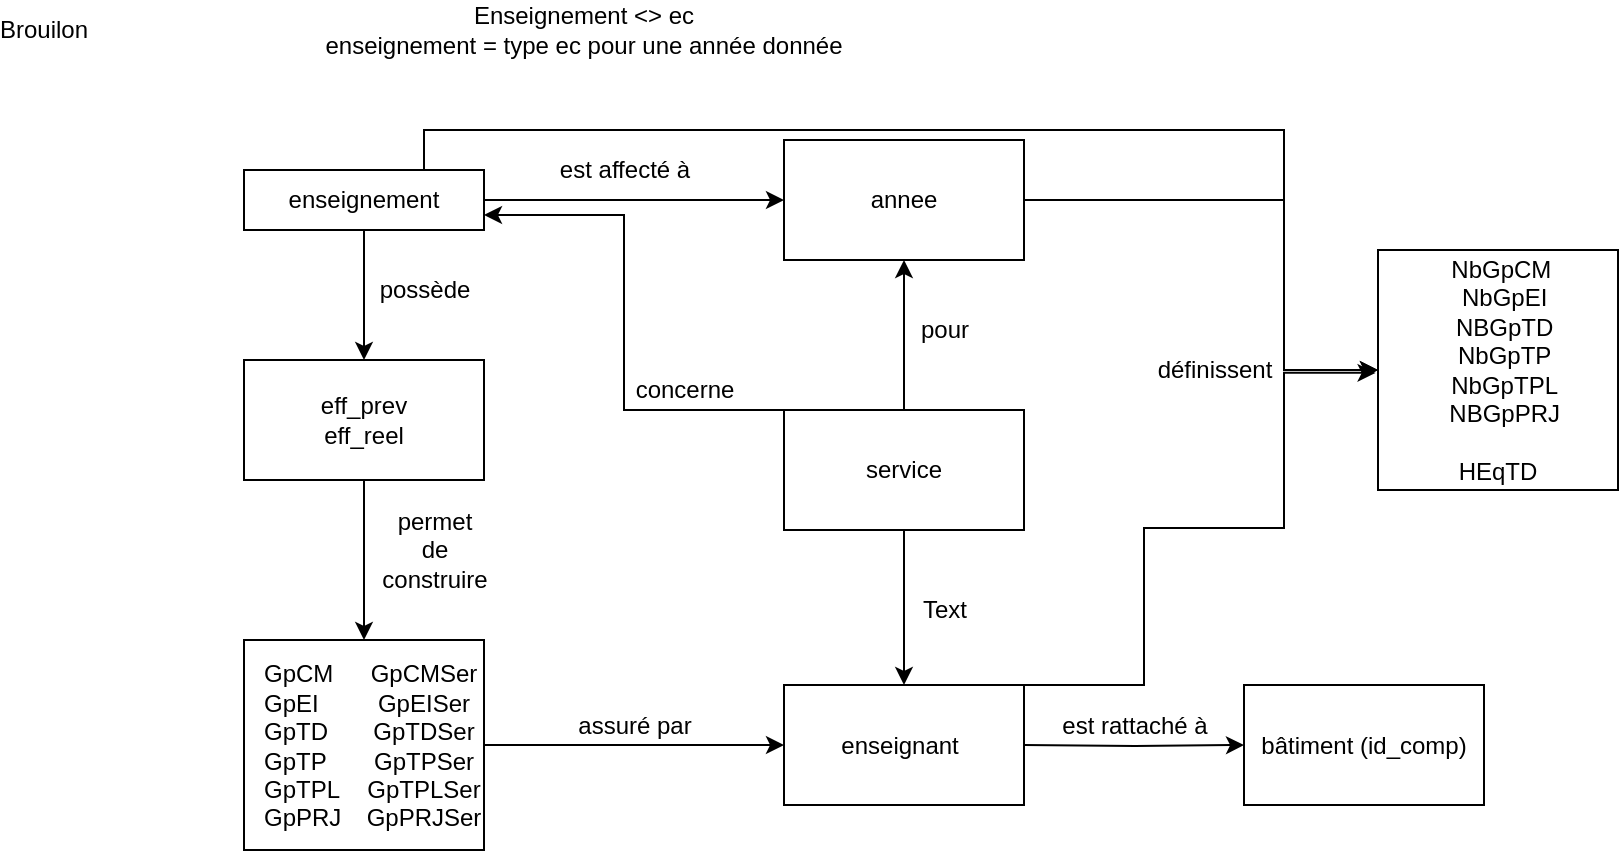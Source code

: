<mxfile version="13.10.2" type="github">
  <diagram id="S9MI6s02T1DH01e9y4VJ" name="Page-1">
    <mxGraphModel dx="489" dy="264" grid="1" gridSize="10" guides="1" tooltips="1" connect="1" arrows="1" fold="1" page="1" pageScale="1" pageWidth="827" pageHeight="1169" math="0" shadow="0">
      <root>
        <mxCell id="0" />
        <mxCell id="1" parent="0" />
        <mxCell id="fcjjXrVwIkzVA3OcvYMH-1" value="Brouilon" style="text;html=1;strokeColor=none;fillColor=none;align=center;verticalAlign=middle;whiteSpace=wrap;rounded=0;" vertex="1" parent="1">
          <mxGeometry x="20" y="20" width="40" height="20" as="geometry" />
        </mxCell>
        <mxCell id="fcjjXrVwIkzVA3OcvYMH-2" value="" style="edgeStyle=orthogonalEdgeStyle;rounded=0;orthogonalLoop=1;jettySize=auto;html=1;" edge="1" parent="1" source="fcjjXrVwIkzVA3OcvYMH-4" target="fcjjXrVwIkzVA3OcvYMH-5">
          <mxGeometry relative="1" as="geometry" />
        </mxCell>
        <mxCell id="fcjjXrVwIkzVA3OcvYMH-3" value="" style="edgeStyle=orthogonalEdgeStyle;rounded=0;orthogonalLoop=1;jettySize=auto;html=1;" edge="1" parent="1" source="fcjjXrVwIkzVA3OcvYMH-4" target="fcjjXrVwIkzVA3OcvYMH-8">
          <mxGeometry relative="1" as="geometry" />
        </mxCell>
        <mxCell id="fcjjXrVwIkzVA3OcvYMH-37" style="edgeStyle=orthogonalEdgeStyle;rounded=0;orthogonalLoop=1;jettySize=auto;html=1;exitX=0.75;exitY=0;exitDx=0;exitDy=0;entryX=0;entryY=0.5;entryDx=0;entryDy=0;" edge="1" parent="1" source="fcjjXrVwIkzVA3OcvYMH-4" target="fcjjXrVwIkzVA3OcvYMH-40">
          <mxGeometry relative="1" as="geometry">
            <mxPoint x="710" y="200" as="targetPoint" />
            <Array as="points">
              <mxPoint x="230" y="80" />
              <mxPoint x="660" y="80" />
              <mxPoint x="660" y="200" />
            </Array>
          </mxGeometry>
        </mxCell>
        <mxCell id="fcjjXrVwIkzVA3OcvYMH-4" value="enseignement" style="rounded=0;whiteSpace=wrap;html=1;" vertex="1" parent="1">
          <mxGeometry x="140" y="100" width="120" height="30" as="geometry" />
        </mxCell>
        <mxCell id="fcjjXrVwIkzVA3OcvYMH-39" style="edgeStyle=orthogonalEdgeStyle;rounded=0;orthogonalLoop=1;jettySize=auto;html=1;exitX=1;exitY=0.5;exitDx=0;exitDy=0;entryX=0;entryY=0.5;entryDx=0;entryDy=0;" edge="1" parent="1" source="fcjjXrVwIkzVA3OcvYMH-5" target="fcjjXrVwIkzVA3OcvYMH-40">
          <mxGeometry relative="1" as="geometry">
            <mxPoint x="710" y="200" as="targetPoint" />
            <Array as="points">
              <mxPoint x="660" y="115" />
              <mxPoint x="660" y="200" />
            </Array>
          </mxGeometry>
        </mxCell>
        <mxCell id="fcjjXrVwIkzVA3OcvYMH-5" value="annee" style="whiteSpace=wrap;html=1;rounded=0;" vertex="1" parent="1">
          <mxGeometry x="410" y="85" width="120" height="60" as="geometry" />
        </mxCell>
        <mxCell id="fcjjXrVwIkzVA3OcvYMH-6" value="est affecté à" style="text;html=1;align=center;verticalAlign=middle;resizable=0;points=[];autosize=1;" vertex="1" parent="1">
          <mxGeometry x="290" y="90" width="80" height="20" as="geometry" />
        </mxCell>
        <mxCell id="fcjjXrVwIkzVA3OcvYMH-7" value="" style="edgeStyle=orthogonalEdgeStyle;rounded=0;orthogonalLoop=1;jettySize=auto;html=1;" edge="1" parent="1" source="fcjjXrVwIkzVA3OcvYMH-8" target="fcjjXrVwIkzVA3OcvYMH-10">
          <mxGeometry relative="1" as="geometry" />
        </mxCell>
        <mxCell id="fcjjXrVwIkzVA3OcvYMH-8" value="&lt;div&gt;eff_prev&lt;/div&gt;&lt;div&gt;eff_reel&lt;br&gt;&lt;/div&gt;" style="whiteSpace=wrap;html=1;rounded=0;" vertex="1" parent="1">
          <mxGeometry x="140" y="195" width="120" height="60" as="geometry" />
        </mxCell>
        <mxCell id="fcjjXrVwIkzVA3OcvYMH-9" value="possède" style="text;html=1;align=center;verticalAlign=middle;resizable=0;points=[];autosize=1;" vertex="1" parent="1">
          <mxGeometry x="200" y="150" width="60" height="20" as="geometry" />
        </mxCell>
        <mxCell id="fcjjXrVwIkzVA3OcvYMH-10" value="&lt;div&gt;GpCM&lt;/div&gt;&lt;div&gt;GpEI&lt;/div&gt;&lt;div&gt;GpTD&lt;/div&gt;&lt;div&gt;GpTP&lt;/div&gt;&lt;div&gt;GpTPL&lt;/div&gt;&lt;div&gt;GpPRJ&lt;/div&gt;" style="whiteSpace=wrap;html=1;rounded=0;align=left;spacingLeft=8;" vertex="1" parent="1">
          <mxGeometry x="140" y="335" width="120" height="105" as="geometry" />
        </mxCell>
        <mxCell id="fcjjXrVwIkzVA3OcvYMH-11" value="&lt;div&gt;permet &lt;br&gt;&lt;/div&gt;&lt;div&gt;de&lt;/div&gt;&lt;div&gt; construire &lt;/div&gt;" style="text;html=1;align=center;verticalAlign=middle;resizable=0;points=[];autosize=1;" vertex="1" parent="1">
          <mxGeometry x="200" y="265" width="70" height="50" as="geometry" />
        </mxCell>
        <mxCell id="fcjjXrVwIkzVA3OcvYMH-14" value="" style="edgeStyle=orthogonalEdgeStyle;rounded=0;orthogonalLoop=1;jettySize=auto;html=1;" edge="1" parent="1" target="fcjjXrVwIkzVA3OcvYMH-13">
          <mxGeometry relative="1" as="geometry">
            <mxPoint x="530" y="387.5" as="sourcePoint" />
          </mxGeometry>
        </mxCell>
        <mxCell id="fcjjXrVwIkzVA3OcvYMH-13" value="bâtiment (id_comp)" style="whiteSpace=wrap;html=1;rounded=0;" vertex="1" parent="1">
          <mxGeometry x="640" y="357.5" width="120" height="60" as="geometry" />
        </mxCell>
        <mxCell id="fcjjXrVwIkzVA3OcvYMH-15" value="est rattaché à" style="text;html=1;align=center;verticalAlign=middle;resizable=0;points=[];autosize=1;" vertex="1" parent="1">
          <mxGeometry x="540" y="367.5" width="90" height="20" as="geometry" />
        </mxCell>
        <mxCell id="fcjjXrVwIkzVA3OcvYMH-21" value="" style="edgeStyle=orthogonalEdgeStyle;rounded=0;orthogonalLoop=1;jettySize=auto;html=1;" edge="1" parent="1" source="fcjjXrVwIkzVA3OcvYMH-16" target="fcjjXrVwIkzVA3OcvYMH-20">
          <mxGeometry relative="1" as="geometry" />
        </mxCell>
        <mxCell id="fcjjXrVwIkzVA3OcvYMH-16" value="&lt;div&gt;GpCMSer&lt;/div&gt;&lt;div&gt;GpEISer&lt;/div&gt;&lt;div&gt;GpTDSer&lt;/div&gt;&lt;div&gt;GpTPSer&lt;/div&gt;&lt;div&gt;GpTPLSer&lt;/div&gt;&lt;div&gt;GpPRJSer&lt;/div&gt;" style="text;html=1;strokeColor=none;fillColor=none;align=center;verticalAlign=middle;whiteSpace=wrap;rounded=0;" vertex="1" parent="1">
          <mxGeometry x="200" y="342.5" width="60" height="90" as="geometry" />
        </mxCell>
        <mxCell id="fcjjXrVwIkzVA3OcvYMH-38" style="edgeStyle=orthogonalEdgeStyle;rounded=0;orthogonalLoop=1;jettySize=auto;html=1;exitX=1;exitY=0;exitDx=0;exitDy=0;entryX=-0.01;entryY=0.512;entryDx=0;entryDy=0;entryPerimeter=0;" edge="1" parent="1" source="fcjjXrVwIkzVA3OcvYMH-20" target="fcjjXrVwIkzVA3OcvYMH-40">
          <mxGeometry relative="1" as="geometry">
            <mxPoint x="690" y="200" as="targetPoint" />
            <Array as="points">
              <mxPoint x="590" y="357" />
              <mxPoint x="590" y="279" />
              <mxPoint x="660" y="279" />
              <mxPoint x="660" y="201" />
            </Array>
          </mxGeometry>
        </mxCell>
        <mxCell id="fcjjXrVwIkzVA3OcvYMH-20" value="&amp;nbsp;&amp;nbsp;&amp;nbsp;&amp;nbsp;&amp;nbsp;&amp;nbsp;&amp;nbsp; enseignant" style="whiteSpace=wrap;html=1;align=left;" vertex="1" parent="1">
          <mxGeometry x="410" y="357.5" width="120" height="60" as="geometry" />
        </mxCell>
        <mxCell id="fcjjXrVwIkzVA3OcvYMH-22" value="assuré par " style="text;html=1;align=center;verticalAlign=middle;resizable=0;points=[];autosize=1;" vertex="1" parent="1">
          <mxGeometry x="300" y="367.5" width="70" height="20" as="geometry" />
        </mxCell>
        <mxCell id="fcjjXrVwIkzVA3OcvYMH-24" value="" style="edgeStyle=orthogonalEdgeStyle;rounded=0;orthogonalLoop=1;jettySize=auto;html=1;" edge="1" parent="1" source="fcjjXrVwIkzVA3OcvYMH-23" target="fcjjXrVwIkzVA3OcvYMH-20">
          <mxGeometry relative="1" as="geometry" />
        </mxCell>
        <mxCell id="fcjjXrVwIkzVA3OcvYMH-29" value="" style="edgeStyle=orthogonalEdgeStyle;rounded=0;orthogonalLoop=1;jettySize=auto;html=1;" edge="1" parent="1" source="fcjjXrVwIkzVA3OcvYMH-23" target="fcjjXrVwIkzVA3OcvYMH-5">
          <mxGeometry relative="1" as="geometry" />
        </mxCell>
        <mxCell id="fcjjXrVwIkzVA3OcvYMH-34" style="edgeStyle=orthogonalEdgeStyle;rounded=0;orthogonalLoop=1;jettySize=auto;html=1;exitX=0;exitY=0;exitDx=0;exitDy=0;entryX=1;entryY=0.75;entryDx=0;entryDy=0;" edge="1" parent="1" source="fcjjXrVwIkzVA3OcvYMH-23" target="fcjjXrVwIkzVA3OcvYMH-4">
          <mxGeometry relative="1" as="geometry">
            <mxPoint x="300" y="160" as="targetPoint" />
            <Array as="points">
              <mxPoint x="330" y="220" />
              <mxPoint x="330" y="123" />
            </Array>
          </mxGeometry>
        </mxCell>
        <mxCell id="fcjjXrVwIkzVA3OcvYMH-23" value="&lt;div align=&quot;center&quot;&gt;service&lt;/div&gt;" style="whiteSpace=wrap;html=1;align=center;" vertex="1" parent="1">
          <mxGeometry x="410" y="220" width="120" height="60" as="geometry" />
        </mxCell>
        <mxCell id="fcjjXrVwIkzVA3OcvYMH-30" value="pour" style="text;html=1;align=center;verticalAlign=middle;resizable=0;points=[];autosize=1;" vertex="1" parent="1">
          <mxGeometry x="470" y="170" width="40" height="20" as="geometry" />
        </mxCell>
        <mxCell id="fcjjXrVwIkzVA3OcvYMH-35" value="concerne" style="text;html=1;align=center;verticalAlign=middle;resizable=0;points=[];autosize=1;" vertex="1" parent="1">
          <mxGeometry x="325" y="200" width="70" height="20" as="geometry" />
        </mxCell>
        <mxCell id="fcjjXrVwIkzVA3OcvYMH-36" value="Text" style="text;html=1;align=center;verticalAlign=middle;resizable=0;points=[];autosize=1;" vertex="1" parent="1">
          <mxGeometry x="470" y="310" width="40" height="20" as="geometry" />
        </mxCell>
        <mxCell id="fcjjXrVwIkzVA3OcvYMH-40" value="&amp;nbsp;NbGpCM &lt;br&gt;&amp;nbsp; NbGpEI&lt;br&gt;&amp;nbsp; NBGpTD&lt;br&gt;&amp;nbsp; NbGpTP&lt;br&gt;&amp;nbsp; NbGpTPL&lt;br&gt;&lt;div&gt;&amp;nbsp; NBGpPRJ&lt;/div&gt;&lt;div&gt;&lt;br&gt;&lt;/div&gt;&lt;div&gt;HEqTD&lt;br&gt;&lt;/div&gt;" style="rounded=0;whiteSpace=wrap;html=1;align=center;" vertex="1" parent="1">
          <mxGeometry x="707" y="140" width="120" height="120" as="geometry" />
        </mxCell>
        <mxCell id="fcjjXrVwIkzVA3OcvYMH-41" value="définissent" style="text;html=1;align=center;verticalAlign=middle;resizable=0;points=[];autosize=1;" vertex="1" parent="1">
          <mxGeometry x="590" y="190" width="70" height="20" as="geometry" />
        </mxCell>
        <mxCell id="fcjjXrVwIkzVA3OcvYMH-42" value="Enseignement &amp;lt;&amp;gt; ec&lt;br&gt;enseignement = type ec pour une année donnée&lt;br&gt; " style="text;html=1;strokeColor=none;fillColor=none;align=center;verticalAlign=middle;whiteSpace=wrap;rounded=0;" vertex="1" parent="1">
          <mxGeometry x="160" y="20" width="300" height="20" as="geometry" />
        </mxCell>
      </root>
    </mxGraphModel>
  </diagram>
</mxfile>
